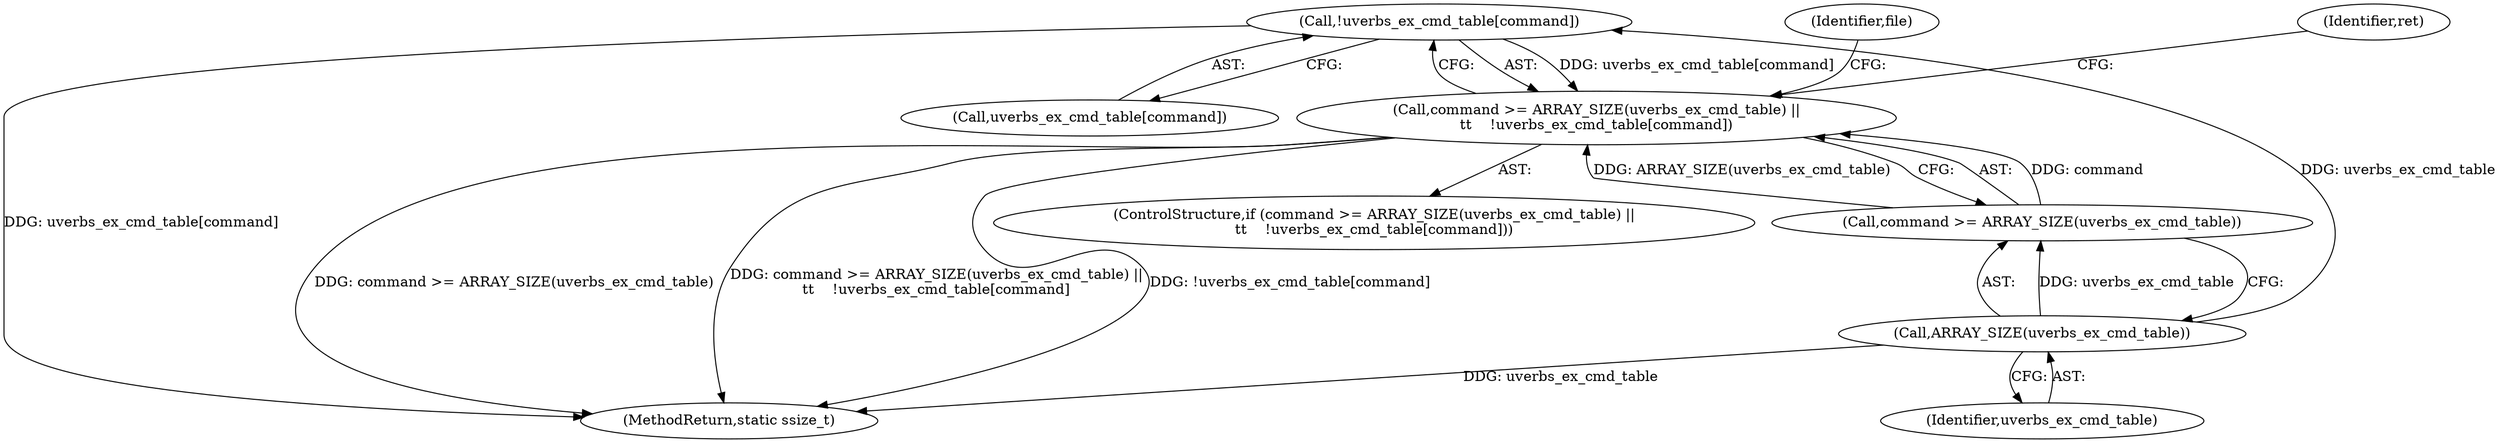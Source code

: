 digraph "0_linux_e6bd18f57aad1a2d1ef40e646d03ed0f2515c9e3_1@array" {
"1000306" [label="(Call,!uverbs_ex_cmd_table[command])"];
"1000304" [label="(Call,ARRAY_SIZE(uverbs_ex_cmd_table))"];
"1000301" [label="(Call,command >= ARRAY_SIZE(uverbs_ex_cmd_table) ||\n\t\t    !uverbs_ex_cmd_table[command])"];
"1000306" [label="(Call,!uverbs_ex_cmd_table[command])"];
"1000300" [label="(ControlStructure,if (command >= ARRAY_SIZE(uverbs_ex_cmd_table) ||\n\t\t    !uverbs_ex_cmd_table[command]))"];
"1000319" [label="(Identifier,file)"];
"1000307" [label="(Call,uverbs_ex_cmd_table[command])"];
"1000301" [label="(Call,command >= ARRAY_SIZE(uverbs_ex_cmd_table) ||\n\t\t    !uverbs_ex_cmd_table[command])"];
"1000302" [label="(Call,command >= ARRAY_SIZE(uverbs_ex_cmd_table))"];
"1000305" [label="(Identifier,uverbs_ex_cmd_table)"];
"1000304" [label="(Call,ARRAY_SIZE(uverbs_ex_cmd_table))"];
"1000312" [label="(Identifier,ret)"];
"1000540" [label="(MethodReturn,static ssize_t)"];
"1000306" -> "1000301"  [label="AST: "];
"1000306" -> "1000307"  [label="CFG: "];
"1000307" -> "1000306"  [label="AST: "];
"1000301" -> "1000306"  [label="CFG: "];
"1000306" -> "1000540"  [label="DDG: uverbs_ex_cmd_table[command]"];
"1000306" -> "1000301"  [label="DDG: uverbs_ex_cmd_table[command]"];
"1000304" -> "1000306"  [label="DDG: uverbs_ex_cmd_table"];
"1000304" -> "1000302"  [label="AST: "];
"1000304" -> "1000305"  [label="CFG: "];
"1000305" -> "1000304"  [label="AST: "];
"1000302" -> "1000304"  [label="CFG: "];
"1000304" -> "1000540"  [label="DDG: uverbs_ex_cmd_table"];
"1000304" -> "1000302"  [label="DDG: uverbs_ex_cmd_table"];
"1000301" -> "1000300"  [label="AST: "];
"1000301" -> "1000302"  [label="CFG: "];
"1000302" -> "1000301"  [label="AST: "];
"1000312" -> "1000301"  [label="CFG: "];
"1000319" -> "1000301"  [label="CFG: "];
"1000301" -> "1000540"  [label="DDG: command >= ARRAY_SIZE(uverbs_ex_cmd_table) ||\n\t\t    !uverbs_ex_cmd_table[command]"];
"1000301" -> "1000540"  [label="DDG: !uverbs_ex_cmd_table[command]"];
"1000301" -> "1000540"  [label="DDG: command >= ARRAY_SIZE(uverbs_ex_cmd_table)"];
"1000302" -> "1000301"  [label="DDG: command"];
"1000302" -> "1000301"  [label="DDG: ARRAY_SIZE(uverbs_ex_cmd_table)"];
}
